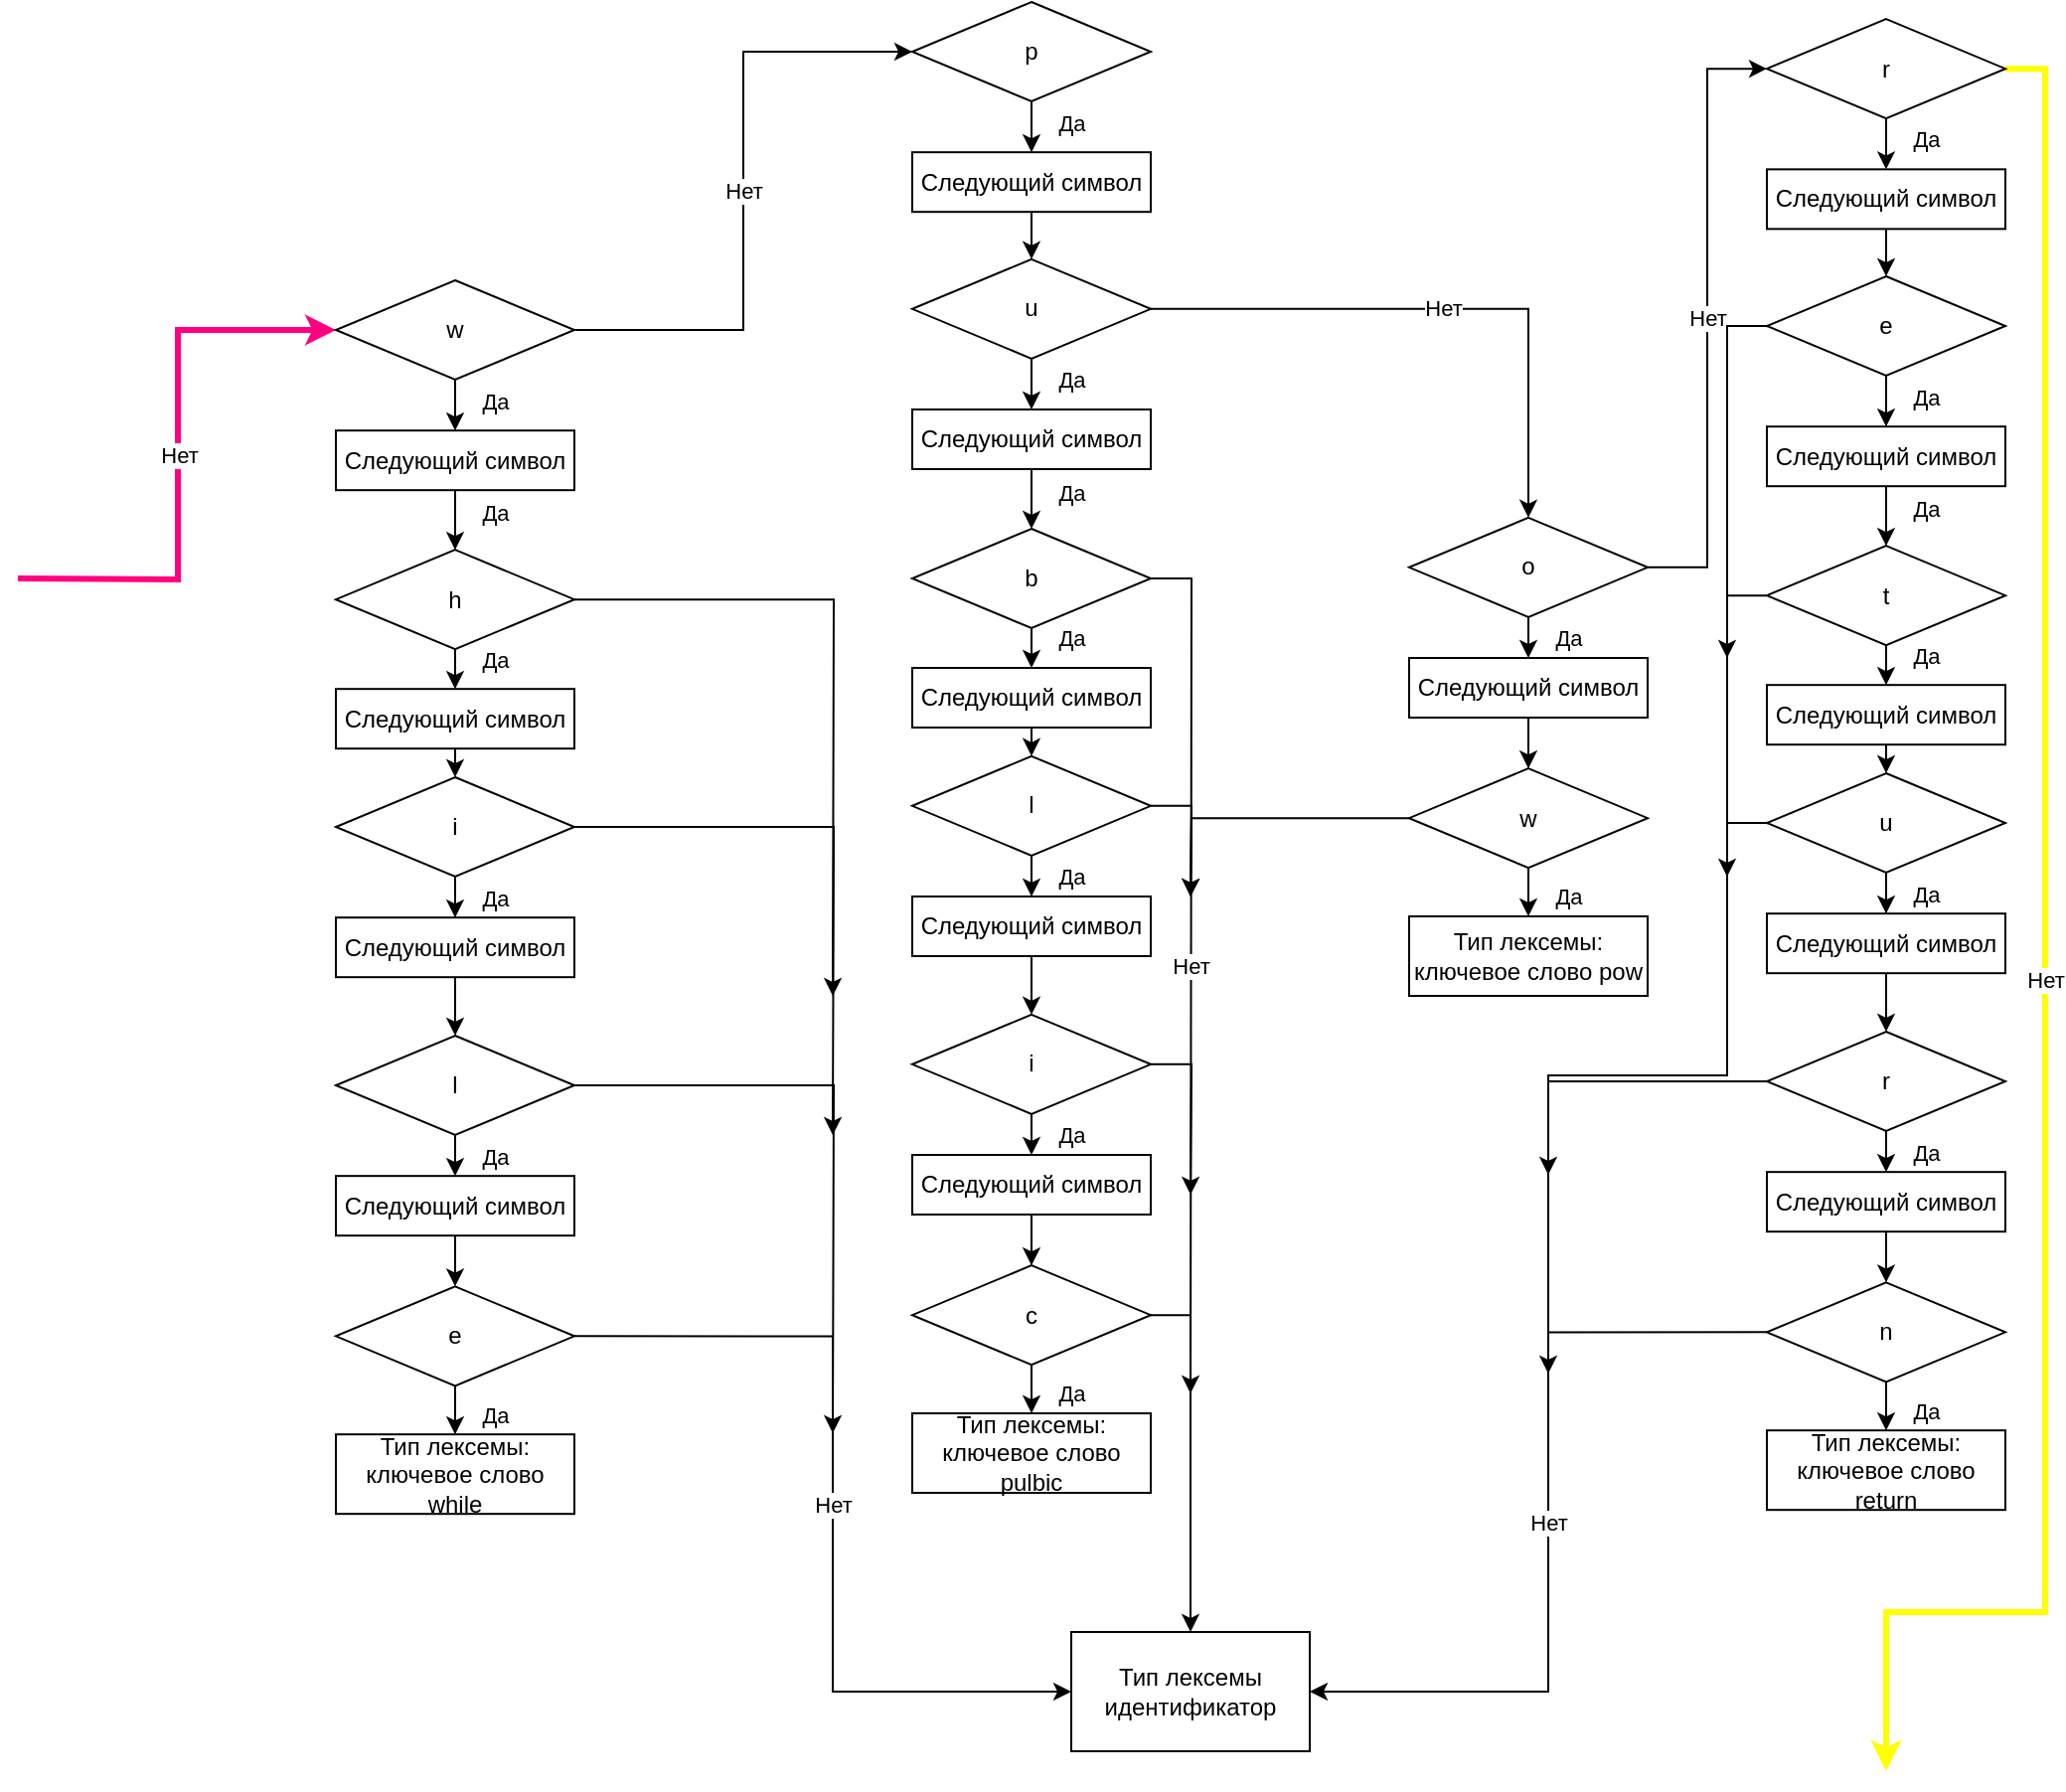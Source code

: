 <mxfile version="13.3.9" type="device"><diagram id="zjKvBPTSDKJwlbtOgxPT" name="page5"><mxGraphModel dx="1718" dy="-681" grid="1" gridSize="10" guides="1" tooltips="1" connect="1" arrows="1" fold="1" page="1" pageScale="1" pageWidth="850" pageHeight="1100" math="0" shadow="0"><root><mxCell id="R78P8cXrj_oMgnA9KTcs-0"/><mxCell id="R78P8cXrj_oMgnA9KTcs-1" parent="R78P8cXrj_oMgnA9KTcs-0"/><mxCell id="R78P8cXrj_oMgnA9KTcs-2" value="Нет" style="edgeStyle=orthogonalEdgeStyle;rounded=0;orthogonalLoop=1;jettySize=auto;html=1;exitX=1;exitY=0.5;exitDx=0;exitDy=0;entryX=0;entryY=0.5;entryDx=0;entryDy=0;strokeColor=#FF0080;strokeWidth=3;" parent="R78P8cXrj_oMgnA9KTcs-1" target="R78P8cXrj_oMgnA9KTcs-5" edge="1"><mxGeometry relative="1" as="geometry"><mxPoint x="-700" y="2020" as="sourcePoint"/></mxGeometry></mxCell><mxCell id="R78P8cXrj_oMgnA9KTcs-3" value="Да" style="edgeStyle=orthogonalEdgeStyle;rounded=0;orthogonalLoop=1;jettySize=auto;html=1;exitX=0.5;exitY=1;exitDx=0;exitDy=0;entryX=0.5;entryY=0;entryDx=0;entryDy=0;" parent="R78P8cXrj_oMgnA9KTcs-1" source="R78P8cXrj_oMgnA9KTcs-5" target="R78P8cXrj_oMgnA9KTcs-17" edge="1"><mxGeometry x="-0.172" y="20" relative="1" as="geometry"><mxPoint as="offset"/></mxGeometry></mxCell><mxCell id="R78P8cXrj_oMgnA9KTcs-4" value="Нет" style="edgeStyle=orthogonalEdgeStyle;rounded=0;orthogonalLoop=1;jettySize=auto;html=1;exitX=1;exitY=0.5;exitDx=0;exitDy=0;entryX=0;entryY=0.5;entryDx=0;entryDy=0;" parent="R78P8cXrj_oMgnA9KTcs-1" source="R78P8cXrj_oMgnA9KTcs-5" target="R78P8cXrj_oMgnA9KTcs-55" edge="1"><mxGeometry relative="1" as="geometry"/></mxCell><mxCell id="R78P8cXrj_oMgnA9KTcs-5" value="w" style="rhombus;whiteSpace=wrap;html=1;" parent="R78P8cXrj_oMgnA9KTcs-1" vertex="1"><mxGeometry x="-540" y="1870.0" width="120" height="50" as="geometry"/></mxCell><mxCell id="R78P8cXrj_oMgnA9KTcs-6" value="Да" style="edgeStyle=orthogonalEdgeStyle;rounded=0;orthogonalLoop=1;jettySize=auto;html=1;exitX=0.5;exitY=1;exitDx=0;exitDy=0;entryX=0.5;entryY=0;entryDx=0;entryDy=0;" parent="R78P8cXrj_oMgnA9KTcs-1" source="R78P8cXrj_oMgnA9KTcs-7" target="R78P8cXrj_oMgnA9KTcs-19" edge="1"><mxGeometry x="-0.5" y="20" relative="1" as="geometry"><mxPoint as="offset"/></mxGeometry></mxCell><mxCell id="R78P8cXrj_oMgnA9KTcs-92" style="edgeStyle=orthogonalEdgeStyle;rounded=0;orthogonalLoop=1;jettySize=auto;html=1;exitX=1;exitY=0.5;exitDx=0;exitDy=0;strokeColor=#000000;strokeWidth=1;" parent="R78P8cXrj_oMgnA9KTcs-1" source="R78P8cXrj_oMgnA9KTcs-7" edge="1"><mxGeometry relative="1" as="geometry"><mxPoint x="-290.0" y="2230" as="targetPoint"/></mxGeometry></mxCell><mxCell id="R78P8cXrj_oMgnA9KTcs-7" value="h" style="rhombus;whiteSpace=wrap;html=1;" parent="R78P8cXrj_oMgnA9KTcs-1" vertex="1"><mxGeometry x="-540" y="2005.59" width="120" height="50" as="geometry"/></mxCell><mxCell id="R78P8cXrj_oMgnA9KTcs-8" value="Да" style="edgeStyle=orthogonalEdgeStyle;rounded=0;orthogonalLoop=1;jettySize=auto;html=1;exitX=0.5;exitY=1;exitDx=0;exitDy=0;" parent="R78P8cXrj_oMgnA9KTcs-1" source="R78P8cXrj_oMgnA9KTcs-9" target="R78P8cXrj_oMgnA9KTcs-21" edge="1"><mxGeometry x="0.663" y="20" relative="1" as="geometry"><mxPoint as="offset"/></mxGeometry></mxCell><mxCell id="R78P8cXrj_oMgnA9KTcs-91" style="edgeStyle=orthogonalEdgeStyle;rounded=0;orthogonalLoop=1;jettySize=auto;html=1;exitX=1;exitY=0.5;exitDx=0;exitDy=0;strokeColor=#000000;strokeWidth=1;" parent="R78P8cXrj_oMgnA9KTcs-1" source="R78P8cXrj_oMgnA9KTcs-9" edge="1"><mxGeometry relative="1" as="geometry"><mxPoint x="-290.0" y="2300" as="targetPoint"/></mxGeometry></mxCell><mxCell id="R78P8cXrj_oMgnA9KTcs-9" value="i" style="rhombus;whiteSpace=wrap;html=1;" parent="R78P8cXrj_oMgnA9KTcs-1" vertex="1"><mxGeometry x="-540" y="2120" width="120" height="50" as="geometry"/></mxCell><mxCell id="R78P8cXrj_oMgnA9KTcs-10" value="Да" style="edgeStyle=orthogonalEdgeStyle;rounded=0;orthogonalLoop=1;jettySize=auto;html=1;exitX=0.5;exitY=1;exitDx=0;exitDy=0;entryX=0.5;entryY=0;entryDx=0;entryDy=0;" parent="R78P8cXrj_oMgnA9KTcs-1" source="R78P8cXrj_oMgnA9KTcs-11" target="R78P8cXrj_oMgnA9KTcs-23" edge="1"><mxGeometry x="0.029" y="20" relative="1" as="geometry"><mxPoint as="offset"/></mxGeometry></mxCell><mxCell id="R78P8cXrj_oMgnA9KTcs-90" style="edgeStyle=orthogonalEdgeStyle;rounded=0;orthogonalLoop=1;jettySize=auto;html=1;exitX=1;exitY=0.5;exitDx=0;exitDy=0;strokeColor=#000000;strokeWidth=1;" parent="R78P8cXrj_oMgnA9KTcs-1" source="R78P8cXrj_oMgnA9KTcs-11" edge="1"><mxGeometry relative="1" as="geometry"><mxPoint x="-290.0" y="2450" as="targetPoint"/></mxGeometry></mxCell><mxCell id="R78P8cXrj_oMgnA9KTcs-11" value="l" style="rhombus;whiteSpace=wrap;html=1;" parent="R78P8cXrj_oMgnA9KTcs-1" vertex="1"><mxGeometry x="-540" y="2250" width="120" height="50" as="geometry"/></mxCell><mxCell id="R78P8cXrj_oMgnA9KTcs-12" value="Да" style="edgeStyle=orthogonalEdgeStyle;rounded=0;orthogonalLoop=1;jettySize=auto;html=1;exitX=0.5;exitY=1;exitDx=0;exitDy=0;entryX=0.5;entryY=0;entryDx=0;entryDy=0;" parent="R78P8cXrj_oMgnA9KTcs-1" source="R78P8cXrj_oMgnA9KTcs-13" target="R78P8cXrj_oMgnA9KTcs-14" edge="1"><mxGeometry x="0.181" y="20" relative="1" as="geometry"><mxPoint as="offset"/></mxGeometry></mxCell><mxCell id="R78P8cXrj_oMgnA9KTcs-89" value="Нет" style="edgeStyle=orthogonalEdgeStyle;rounded=0;orthogonalLoop=1;jettySize=auto;html=1;exitX=1;exitY=0.5;exitDx=0;exitDy=0;entryX=0;entryY=0.5;entryDx=0;entryDy=0;strokeColor=#000000;strokeWidth=1;" parent="R78P8cXrj_oMgnA9KTcs-1" source="R78P8cXrj_oMgnA9KTcs-13" target="R78P8cXrj_oMgnA9KTcs-83" edge="1"><mxGeometry relative="1" as="geometry"><Array as="points"><mxPoint x="-290" y="2401"/><mxPoint x="-290" y="2580"/></Array></mxGeometry></mxCell><mxCell id="R78P8cXrj_oMgnA9KTcs-13" value="e" style="rhombus;whiteSpace=wrap;html=1;" parent="R78P8cXrj_oMgnA9KTcs-1" vertex="1"><mxGeometry x="-540" y="2376.18" width="120" height="50" as="geometry"/></mxCell><mxCell id="R78P8cXrj_oMgnA9KTcs-14" value="Тип лексемы:&lt;br&gt;ключевое слово while" style="rounded=0;whiteSpace=wrap;html=1;" parent="R78P8cXrj_oMgnA9KTcs-1" vertex="1"><mxGeometry x="-540" y="2450.59" width="120" height="40" as="geometry"/></mxCell><mxCell id="R78P8cXrj_oMgnA9KTcs-15" style="edgeStyle=orthogonalEdgeStyle;rounded=0;orthogonalLoop=1;jettySize=auto;html=1;exitX=0.5;exitY=1;exitDx=0;exitDy=0;" parent="R78P8cXrj_oMgnA9KTcs-1" source="R78P8cXrj_oMgnA9KTcs-14" target="R78P8cXrj_oMgnA9KTcs-14" edge="1"><mxGeometry relative="1" as="geometry"/></mxCell><mxCell id="R78P8cXrj_oMgnA9KTcs-16" value="Да" style="edgeStyle=orthogonalEdgeStyle;rounded=0;orthogonalLoop=1;jettySize=auto;html=1;exitX=0.5;exitY=1;exitDx=0;exitDy=0;entryX=0.5;entryY=0;entryDx=0;entryDy=0;" parent="R78P8cXrj_oMgnA9KTcs-1" source="R78P8cXrj_oMgnA9KTcs-17" target="R78P8cXrj_oMgnA9KTcs-7" edge="1"><mxGeometry x="-0.239" y="20" relative="1" as="geometry"><mxPoint as="offset"/></mxGeometry></mxCell><mxCell id="R78P8cXrj_oMgnA9KTcs-17" value="Следующий символ" style="rounded=0;whiteSpace=wrap;html=1;" parent="R78P8cXrj_oMgnA9KTcs-1" vertex="1"><mxGeometry x="-540" y="1945.59" width="120" height="30" as="geometry"/></mxCell><mxCell id="R78P8cXrj_oMgnA9KTcs-18" style="edgeStyle=orthogonalEdgeStyle;rounded=0;orthogonalLoop=1;jettySize=auto;html=1;exitX=0.5;exitY=1;exitDx=0;exitDy=0;entryX=0.5;entryY=0;entryDx=0;entryDy=0;" parent="R78P8cXrj_oMgnA9KTcs-1" source="R78P8cXrj_oMgnA9KTcs-19" target="R78P8cXrj_oMgnA9KTcs-9" edge="1"><mxGeometry relative="1" as="geometry"/></mxCell><mxCell id="R78P8cXrj_oMgnA9KTcs-19" value="Следующий символ" style="rounded=0;whiteSpace=wrap;html=1;" parent="R78P8cXrj_oMgnA9KTcs-1" vertex="1"><mxGeometry x="-540" y="2075.59" width="120" height="30" as="geometry"/></mxCell><mxCell id="R78P8cXrj_oMgnA9KTcs-20" style="edgeStyle=orthogonalEdgeStyle;rounded=0;orthogonalLoop=1;jettySize=auto;html=1;exitX=0.5;exitY=1;exitDx=0;exitDy=0;" parent="R78P8cXrj_oMgnA9KTcs-1" source="R78P8cXrj_oMgnA9KTcs-21" target="R78P8cXrj_oMgnA9KTcs-11" edge="1"><mxGeometry relative="1" as="geometry"/></mxCell><mxCell id="R78P8cXrj_oMgnA9KTcs-21" value="Следующий символ" style="rounded=0;whiteSpace=wrap;html=1;" parent="R78P8cXrj_oMgnA9KTcs-1" vertex="1"><mxGeometry x="-540" y="2190.59" width="120" height="30" as="geometry"/></mxCell><mxCell id="R78P8cXrj_oMgnA9KTcs-22" style="edgeStyle=orthogonalEdgeStyle;rounded=0;orthogonalLoop=1;jettySize=auto;html=1;exitX=0.5;exitY=1;exitDx=0;exitDy=0;entryX=0.5;entryY=0;entryDx=0;entryDy=0;" parent="R78P8cXrj_oMgnA9KTcs-1" source="R78P8cXrj_oMgnA9KTcs-23" target="R78P8cXrj_oMgnA9KTcs-13" edge="1"><mxGeometry relative="1" as="geometry"/></mxCell><mxCell id="R78P8cXrj_oMgnA9KTcs-23" value="Следующий символ" style="rounded=0;whiteSpace=wrap;html=1;" parent="R78P8cXrj_oMgnA9KTcs-1" vertex="1"><mxGeometry x="-540" y="2320.59" width="120" height="30" as="geometry"/></mxCell><mxCell id="R78P8cXrj_oMgnA9KTcs-24" value="Да" style="edgeStyle=orthogonalEdgeStyle;rounded=0;orthogonalLoop=1;jettySize=auto;html=1;exitX=0.5;exitY=1;exitDx=0;exitDy=0;entryX=0.5;entryY=0;entryDx=0;entryDy=0;" parent="R78P8cXrj_oMgnA9KTcs-1" source="R78P8cXrj_oMgnA9KTcs-26" target="R78P8cXrj_oMgnA9KTcs-38" edge="1"><mxGeometry x="-0.172" y="20" relative="1" as="geometry"><mxPoint as="offset"/></mxGeometry></mxCell><mxCell id="R78P8cXrj_oMgnA9KTcs-25" value="Нет" style="edgeStyle=orthogonalEdgeStyle;rounded=0;orthogonalLoop=1;jettySize=auto;html=1;exitX=1;exitY=0.5;exitDx=0;exitDy=0;" parent="R78P8cXrj_oMgnA9KTcs-1" source="R78P8cXrj_oMgnA9KTcs-26" target="R78P8cXrj_oMgnA9KTcs-47" edge="1"><mxGeometry relative="1" as="geometry"/></mxCell><mxCell id="R78P8cXrj_oMgnA9KTcs-26" value="u" style="rhombus;whiteSpace=wrap;html=1;" parent="R78P8cXrj_oMgnA9KTcs-1" vertex="1"><mxGeometry x="-250" y="1859.41" width="120" height="50" as="geometry"/></mxCell><mxCell id="R78P8cXrj_oMgnA9KTcs-27" value="Да" style="edgeStyle=orthogonalEdgeStyle;rounded=0;orthogonalLoop=1;jettySize=auto;html=1;exitX=0.5;exitY=1;exitDx=0;exitDy=0;entryX=0.5;entryY=0;entryDx=0;entryDy=0;" parent="R78P8cXrj_oMgnA9KTcs-1" source="R78P8cXrj_oMgnA9KTcs-28" target="R78P8cXrj_oMgnA9KTcs-40" edge="1"><mxGeometry x="-0.5" y="20" relative="1" as="geometry"><mxPoint as="offset"/></mxGeometry></mxCell><mxCell id="R78P8cXrj_oMgnA9KTcs-85" value="Нет" style="edgeStyle=orthogonalEdgeStyle;rounded=0;orthogonalLoop=1;jettySize=auto;html=1;exitX=1;exitY=0.5;exitDx=0;exitDy=0;strokeColor=#000000;strokeWidth=1;" parent="R78P8cXrj_oMgnA9KTcs-1" source="R78P8cXrj_oMgnA9KTcs-28" edge="1"><mxGeometry relative="1" as="geometry"><mxPoint x="-110.0" y="2430" as="targetPoint"/></mxGeometry></mxCell><mxCell id="R78P8cXrj_oMgnA9KTcs-28" value="b" style="rhombus;whiteSpace=wrap;html=1;" parent="R78P8cXrj_oMgnA9KTcs-1" vertex="1"><mxGeometry x="-250" y="1995" width="120" height="50" as="geometry"/></mxCell><mxCell id="R78P8cXrj_oMgnA9KTcs-29" value="Да" style="edgeStyle=orthogonalEdgeStyle;rounded=0;orthogonalLoop=1;jettySize=auto;html=1;exitX=0.5;exitY=1;exitDx=0;exitDy=0;" parent="R78P8cXrj_oMgnA9KTcs-1" source="R78P8cXrj_oMgnA9KTcs-30" target="R78P8cXrj_oMgnA9KTcs-42" edge="1"><mxGeometry x="0.663" y="20" relative="1" as="geometry"><mxPoint as="offset"/></mxGeometry></mxCell><mxCell id="R78P8cXrj_oMgnA9KTcs-87" style="edgeStyle=orthogonalEdgeStyle;rounded=0;orthogonalLoop=1;jettySize=auto;html=1;exitX=1;exitY=0.5;exitDx=0;exitDy=0;strokeColor=#000000;strokeWidth=1;" parent="R78P8cXrj_oMgnA9KTcs-1" source="R78P8cXrj_oMgnA9KTcs-30" edge="1"><mxGeometry relative="1" as="geometry"><mxPoint x="-110.0" y="2180" as="targetPoint"/></mxGeometry></mxCell><mxCell id="R78P8cXrj_oMgnA9KTcs-30" value="l" style="rhombus;whiteSpace=wrap;html=1;" parent="R78P8cXrj_oMgnA9KTcs-1" vertex="1"><mxGeometry x="-250" y="2109.41" width="120" height="50" as="geometry"/></mxCell><mxCell id="R78P8cXrj_oMgnA9KTcs-31" value="Да" style="edgeStyle=orthogonalEdgeStyle;rounded=0;orthogonalLoop=1;jettySize=auto;html=1;exitX=0.5;exitY=1;exitDx=0;exitDy=0;entryX=0.5;entryY=0;entryDx=0;entryDy=0;" parent="R78P8cXrj_oMgnA9KTcs-1" source="R78P8cXrj_oMgnA9KTcs-32" target="R78P8cXrj_oMgnA9KTcs-44" edge="1"><mxGeometry x="0.029" y="20" relative="1" as="geometry"><mxPoint as="offset"/></mxGeometry></mxCell><mxCell id="R78P8cXrj_oMgnA9KTcs-86" style="edgeStyle=orthogonalEdgeStyle;rounded=0;orthogonalLoop=1;jettySize=auto;html=1;exitX=1;exitY=0.5;exitDx=0;exitDy=0;strokeColor=#000000;strokeWidth=1;" parent="R78P8cXrj_oMgnA9KTcs-1" source="R78P8cXrj_oMgnA9KTcs-32" edge="1"><mxGeometry relative="1" as="geometry"><mxPoint x="-110.0" y="2330" as="targetPoint"/></mxGeometry></mxCell><mxCell id="R78P8cXrj_oMgnA9KTcs-32" value="i" style="rhombus;whiteSpace=wrap;html=1;" parent="R78P8cXrj_oMgnA9KTcs-1" vertex="1"><mxGeometry x="-250" y="2239.41" width="120" height="50" as="geometry"/></mxCell><mxCell id="R78P8cXrj_oMgnA9KTcs-33" value="Да" style="edgeStyle=orthogonalEdgeStyle;rounded=0;orthogonalLoop=1;jettySize=auto;html=1;exitX=0.5;exitY=1;exitDx=0;exitDy=0;entryX=0.5;entryY=0;entryDx=0;entryDy=0;" parent="R78P8cXrj_oMgnA9KTcs-1" source="R78P8cXrj_oMgnA9KTcs-34" target="R78P8cXrj_oMgnA9KTcs-35" edge="1"><mxGeometry x="0.181" y="20" relative="1" as="geometry"><mxPoint as="offset"/></mxGeometry></mxCell><mxCell id="R78P8cXrj_oMgnA9KTcs-84" style="edgeStyle=orthogonalEdgeStyle;rounded=0;orthogonalLoop=1;jettySize=auto;html=1;exitX=1;exitY=0.5;exitDx=0;exitDy=0;entryX=0.5;entryY=0;entryDx=0;entryDy=0;strokeWidth=1;" parent="R78P8cXrj_oMgnA9KTcs-1" source="R78P8cXrj_oMgnA9KTcs-34" target="R78P8cXrj_oMgnA9KTcs-83" edge="1"><mxGeometry relative="1" as="geometry"/></mxCell><mxCell id="R78P8cXrj_oMgnA9KTcs-34" value="c" style="rhombus;whiteSpace=wrap;html=1;" parent="R78P8cXrj_oMgnA9KTcs-1" vertex="1"><mxGeometry x="-250" y="2365.59" width="120" height="50" as="geometry"/></mxCell><mxCell id="R78P8cXrj_oMgnA9KTcs-35" value="Тип лексемы:&lt;br&gt;ключевое слово pulbic" style="rounded=0;whiteSpace=wrap;html=1;" parent="R78P8cXrj_oMgnA9KTcs-1" vertex="1"><mxGeometry x="-250" y="2440" width="120" height="40" as="geometry"/></mxCell><mxCell id="R78P8cXrj_oMgnA9KTcs-36" style="edgeStyle=orthogonalEdgeStyle;rounded=0;orthogonalLoop=1;jettySize=auto;html=1;exitX=0.5;exitY=1;exitDx=0;exitDy=0;" parent="R78P8cXrj_oMgnA9KTcs-1" source="R78P8cXrj_oMgnA9KTcs-35" target="R78P8cXrj_oMgnA9KTcs-35" edge="1"><mxGeometry relative="1" as="geometry"/></mxCell><mxCell id="R78P8cXrj_oMgnA9KTcs-37" value="Да" style="edgeStyle=orthogonalEdgeStyle;rounded=0;orthogonalLoop=1;jettySize=auto;html=1;exitX=0.5;exitY=1;exitDx=0;exitDy=0;entryX=0.5;entryY=0;entryDx=0;entryDy=0;" parent="R78P8cXrj_oMgnA9KTcs-1" source="R78P8cXrj_oMgnA9KTcs-38" target="R78P8cXrj_oMgnA9KTcs-28" edge="1"><mxGeometry x="-0.239" y="20" relative="1" as="geometry"><mxPoint as="offset"/></mxGeometry></mxCell><mxCell id="R78P8cXrj_oMgnA9KTcs-38" value="Следующий символ" style="rounded=0;whiteSpace=wrap;html=1;" parent="R78P8cXrj_oMgnA9KTcs-1" vertex="1"><mxGeometry x="-250" y="1935" width="120" height="30" as="geometry"/></mxCell><mxCell id="R78P8cXrj_oMgnA9KTcs-39" style="edgeStyle=orthogonalEdgeStyle;rounded=0;orthogonalLoop=1;jettySize=auto;html=1;exitX=0.5;exitY=1;exitDx=0;exitDy=0;entryX=0.5;entryY=0;entryDx=0;entryDy=0;" parent="R78P8cXrj_oMgnA9KTcs-1" source="R78P8cXrj_oMgnA9KTcs-40" target="R78P8cXrj_oMgnA9KTcs-30" edge="1"><mxGeometry relative="1" as="geometry"/></mxCell><mxCell id="R78P8cXrj_oMgnA9KTcs-40" value="Следующий символ" style="rounded=0;whiteSpace=wrap;html=1;" parent="R78P8cXrj_oMgnA9KTcs-1" vertex="1"><mxGeometry x="-250" y="2065" width="120" height="30" as="geometry"/></mxCell><mxCell id="R78P8cXrj_oMgnA9KTcs-41" style="edgeStyle=orthogonalEdgeStyle;rounded=0;orthogonalLoop=1;jettySize=auto;html=1;exitX=0.5;exitY=1;exitDx=0;exitDy=0;" parent="R78P8cXrj_oMgnA9KTcs-1" source="R78P8cXrj_oMgnA9KTcs-42" target="R78P8cXrj_oMgnA9KTcs-32" edge="1"><mxGeometry relative="1" as="geometry"/></mxCell><mxCell id="R78P8cXrj_oMgnA9KTcs-42" value="Следующий символ" style="rounded=0;whiteSpace=wrap;html=1;" parent="R78P8cXrj_oMgnA9KTcs-1" vertex="1"><mxGeometry x="-250" y="2180" width="120" height="30" as="geometry"/></mxCell><mxCell id="R78P8cXrj_oMgnA9KTcs-43" style="edgeStyle=orthogonalEdgeStyle;rounded=0;orthogonalLoop=1;jettySize=auto;html=1;exitX=0.5;exitY=1;exitDx=0;exitDy=0;entryX=0.5;entryY=0;entryDx=0;entryDy=0;" parent="R78P8cXrj_oMgnA9KTcs-1" source="R78P8cXrj_oMgnA9KTcs-44" target="R78P8cXrj_oMgnA9KTcs-34" edge="1"><mxGeometry relative="1" as="geometry"/></mxCell><mxCell id="R78P8cXrj_oMgnA9KTcs-44" value="Следующий символ" style="rounded=0;whiteSpace=wrap;html=1;" parent="R78P8cXrj_oMgnA9KTcs-1" vertex="1"><mxGeometry x="-250" y="2310" width="120" height="30" as="geometry"/></mxCell><mxCell id="R78P8cXrj_oMgnA9KTcs-45" value="Да" style="edgeStyle=orthogonalEdgeStyle;rounded=0;orthogonalLoop=1;jettySize=auto;html=1;exitX=0.5;exitY=1;exitDx=0;exitDy=0;entryX=0.5;entryY=0;entryDx=0;entryDy=0;" parent="R78P8cXrj_oMgnA9KTcs-1" source="R78P8cXrj_oMgnA9KTcs-47" target="R78P8cXrj_oMgnA9KTcs-53" edge="1"><mxGeometry x="0.029" y="20" relative="1" as="geometry"><mxPoint as="offset"/></mxGeometry></mxCell><mxCell id="R78P8cXrj_oMgnA9KTcs-46" value="Нет" style="edgeStyle=orthogonalEdgeStyle;rounded=0;orthogonalLoop=1;jettySize=auto;html=1;exitX=1;exitY=0.5;exitDx=0;exitDy=0;entryX=0;entryY=0.5;entryDx=0;entryDy=0;" parent="R78P8cXrj_oMgnA9KTcs-1" source="R78P8cXrj_oMgnA9KTcs-47" target="R78P8cXrj_oMgnA9KTcs-80" edge="1"><mxGeometry relative="1" as="geometry"/></mxCell><mxCell id="R78P8cXrj_oMgnA9KTcs-47" value="o" style="rhombus;whiteSpace=wrap;html=1;" parent="R78P8cXrj_oMgnA9KTcs-1" vertex="1"><mxGeometry y="1989.41" width="120" height="50" as="geometry"/></mxCell><mxCell id="R78P8cXrj_oMgnA9KTcs-48" value="Да" style="edgeStyle=orthogonalEdgeStyle;rounded=0;orthogonalLoop=1;jettySize=auto;html=1;exitX=0.5;exitY=1;exitDx=0;exitDy=0;entryX=0.5;entryY=0;entryDx=0;entryDy=0;" parent="R78P8cXrj_oMgnA9KTcs-1" source="R78P8cXrj_oMgnA9KTcs-49" target="R78P8cXrj_oMgnA9KTcs-50" edge="1"><mxGeometry x="0.181" y="20" relative="1" as="geometry"><mxPoint as="offset"/></mxGeometry></mxCell><mxCell id="R78P8cXrj_oMgnA9KTcs-88" style="edgeStyle=orthogonalEdgeStyle;rounded=0;orthogonalLoop=1;jettySize=auto;html=1;exitX=0;exitY=0.5;exitDx=0;exitDy=0;strokeColor=#000000;strokeWidth=1;" parent="R78P8cXrj_oMgnA9KTcs-1" source="R78P8cXrj_oMgnA9KTcs-49" edge="1"><mxGeometry relative="1" as="geometry"><mxPoint x="-110.0" y="2180" as="targetPoint"/></mxGeometry></mxCell><mxCell id="R78P8cXrj_oMgnA9KTcs-49" value="w" style="rhombus;whiteSpace=wrap;html=1;" parent="R78P8cXrj_oMgnA9KTcs-1" vertex="1"><mxGeometry y="2115.59" width="120" height="50" as="geometry"/></mxCell><mxCell id="R78P8cXrj_oMgnA9KTcs-50" value="Тип лексемы:&lt;br&gt;ключевое слово pow" style="rounded=0;whiteSpace=wrap;html=1;" parent="R78P8cXrj_oMgnA9KTcs-1" vertex="1"><mxGeometry y="2190" width="120" height="40" as="geometry"/></mxCell><mxCell id="R78P8cXrj_oMgnA9KTcs-51" style="edgeStyle=orthogonalEdgeStyle;rounded=0;orthogonalLoop=1;jettySize=auto;html=1;exitX=0.5;exitY=1;exitDx=0;exitDy=0;" parent="R78P8cXrj_oMgnA9KTcs-1" source="R78P8cXrj_oMgnA9KTcs-50" target="R78P8cXrj_oMgnA9KTcs-50" edge="1"><mxGeometry relative="1" as="geometry"/></mxCell><mxCell id="R78P8cXrj_oMgnA9KTcs-52" style="edgeStyle=orthogonalEdgeStyle;rounded=0;orthogonalLoop=1;jettySize=auto;html=1;exitX=0.5;exitY=1;exitDx=0;exitDy=0;entryX=0.5;entryY=0;entryDx=0;entryDy=0;" parent="R78P8cXrj_oMgnA9KTcs-1" source="R78P8cXrj_oMgnA9KTcs-53" target="R78P8cXrj_oMgnA9KTcs-49" edge="1"><mxGeometry relative="1" as="geometry"/></mxCell><mxCell id="R78P8cXrj_oMgnA9KTcs-53" value="Следующий символ" style="rounded=0;whiteSpace=wrap;html=1;" parent="R78P8cXrj_oMgnA9KTcs-1" vertex="1"><mxGeometry y="2060" width="120" height="30" as="geometry"/></mxCell><mxCell id="R78P8cXrj_oMgnA9KTcs-54" value="Да" style="edgeStyle=orthogonalEdgeStyle;rounded=0;orthogonalLoop=1;jettySize=auto;html=1;exitX=0.5;exitY=1;exitDx=0;exitDy=0;entryX=0.5;entryY=0;entryDx=0;entryDy=0;" parent="R78P8cXrj_oMgnA9KTcs-1" source="R78P8cXrj_oMgnA9KTcs-55" target="R78P8cXrj_oMgnA9KTcs-57" edge="1"><mxGeometry x="-0.172" y="20" relative="1" as="geometry"><mxPoint as="offset"/></mxGeometry></mxCell><mxCell id="R78P8cXrj_oMgnA9KTcs-55" value="p" style="rhombus;whiteSpace=wrap;html=1;" parent="R78P8cXrj_oMgnA9KTcs-1" vertex="1"><mxGeometry x="-250" y="1730.0" width="120" height="50" as="geometry"/></mxCell><mxCell id="R78P8cXrj_oMgnA9KTcs-56" style="edgeStyle=orthogonalEdgeStyle;rounded=0;orthogonalLoop=1;jettySize=auto;html=1;exitX=0.5;exitY=1;exitDx=0;exitDy=0;entryX=0.5;entryY=0;entryDx=0;entryDy=0;" parent="R78P8cXrj_oMgnA9KTcs-1" source="R78P8cXrj_oMgnA9KTcs-57" target="R78P8cXrj_oMgnA9KTcs-26" edge="1"><mxGeometry relative="1" as="geometry"/></mxCell><mxCell id="R78P8cXrj_oMgnA9KTcs-57" value="Следующий символ" style="rounded=0;whiteSpace=wrap;html=1;" parent="R78P8cXrj_oMgnA9KTcs-1" vertex="1"><mxGeometry x="-250" y="1805.59" width="120" height="30" as="geometry"/></mxCell><mxCell id="R78P8cXrj_oMgnA9KTcs-58" value="Да" style="edgeStyle=orthogonalEdgeStyle;rounded=0;orthogonalLoop=1;jettySize=auto;html=1;exitX=0.5;exitY=1;exitDx=0;exitDy=0;entryX=0.5;entryY=0;entryDx=0;entryDy=0;" parent="R78P8cXrj_oMgnA9KTcs-1" source="R78P8cXrj_oMgnA9KTcs-59" target="R78P8cXrj_oMgnA9KTcs-71" edge="1"><mxGeometry x="-0.172" y="20" relative="1" as="geometry"><mxPoint as="offset"/></mxGeometry></mxCell><mxCell id="R78P8cXrj_oMgnA9KTcs-97" style="edgeStyle=orthogonalEdgeStyle;rounded=0;orthogonalLoop=1;jettySize=auto;html=1;exitX=0;exitY=0.5;exitDx=0;exitDy=0;strokeColor=#000000;strokeWidth=1;" parent="R78P8cXrj_oMgnA9KTcs-1" source="R78P8cXrj_oMgnA9KTcs-59" edge="1"><mxGeometry relative="1" as="geometry"><mxPoint x="160" y="2060" as="targetPoint"/></mxGeometry></mxCell><mxCell id="R78P8cXrj_oMgnA9KTcs-59" value="e" style="rhombus;whiteSpace=wrap;html=1;" parent="R78P8cXrj_oMgnA9KTcs-1" vertex="1"><mxGeometry x="180" y="1868.0" width="120" height="50" as="geometry"/></mxCell><mxCell id="R78P8cXrj_oMgnA9KTcs-60" value="Да" style="edgeStyle=orthogonalEdgeStyle;rounded=0;orthogonalLoop=1;jettySize=auto;html=1;exitX=0.5;exitY=1;exitDx=0;exitDy=0;entryX=0.5;entryY=0;entryDx=0;entryDy=0;" parent="R78P8cXrj_oMgnA9KTcs-1" source="R78P8cXrj_oMgnA9KTcs-61" target="R78P8cXrj_oMgnA9KTcs-73" edge="1"><mxGeometry x="-0.5" y="20" relative="1" as="geometry"><mxPoint as="offset"/></mxGeometry></mxCell><mxCell id="R78P8cXrj_oMgnA9KTcs-96" style="edgeStyle=orthogonalEdgeStyle;rounded=0;orthogonalLoop=1;jettySize=auto;html=1;exitX=0;exitY=0.5;exitDx=0;exitDy=0;strokeColor=#000000;strokeWidth=1;" parent="R78P8cXrj_oMgnA9KTcs-1" source="R78P8cXrj_oMgnA9KTcs-61" edge="1"><mxGeometry relative="1" as="geometry"><mxPoint x="160" y="2170" as="targetPoint"/></mxGeometry></mxCell><mxCell id="R78P8cXrj_oMgnA9KTcs-61" value="t" style="rhombus;whiteSpace=wrap;html=1;" parent="R78P8cXrj_oMgnA9KTcs-1" vertex="1"><mxGeometry x="180" y="2003.59" width="120" height="50" as="geometry"/></mxCell><mxCell id="R78P8cXrj_oMgnA9KTcs-62" value="Да" style="edgeStyle=orthogonalEdgeStyle;rounded=0;orthogonalLoop=1;jettySize=auto;html=1;exitX=0.5;exitY=1;exitDx=0;exitDy=0;" parent="R78P8cXrj_oMgnA9KTcs-1" source="R78P8cXrj_oMgnA9KTcs-63" target="R78P8cXrj_oMgnA9KTcs-75" edge="1"><mxGeometry x="0.663" y="20" relative="1" as="geometry"><mxPoint as="offset"/></mxGeometry></mxCell><mxCell id="R78P8cXrj_oMgnA9KTcs-95" style="edgeStyle=orthogonalEdgeStyle;rounded=0;orthogonalLoop=1;jettySize=auto;html=1;exitX=0;exitY=0.5;exitDx=0;exitDy=0;strokeColor=#000000;strokeWidth=1;" parent="R78P8cXrj_oMgnA9KTcs-1" source="R78P8cXrj_oMgnA9KTcs-63" edge="1"><mxGeometry relative="1" as="geometry"><mxPoint x="70" y="2320" as="targetPoint"/><Array as="points"><mxPoint x="160" y="2143"/><mxPoint x="160" y="2270"/><mxPoint x="70" y="2270"/></Array></mxGeometry></mxCell><mxCell id="R78P8cXrj_oMgnA9KTcs-63" value="u" style="rhombus;whiteSpace=wrap;html=1;" parent="R78P8cXrj_oMgnA9KTcs-1" vertex="1"><mxGeometry x="180" y="2118" width="120" height="50" as="geometry"/></mxCell><mxCell id="R78P8cXrj_oMgnA9KTcs-64" value="Да" style="edgeStyle=orthogonalEdgeStyle;rounded=0;orthogonalLoop=1;jettySize=auto;html=1;exitX=0.5;exitY=1;exitDx=0;exitDy=0;entryX=0.5;entryY=0;entryDx=0;entryDy=0;" parent="R78P8cXrj_oMgnA9KTcs-1" source="R78P8cXrj_oMgnA9KTcs-65" target="R78P8cXrj_oMgnA9KTcs-77" edge="1"><mxGeometry x="0.029" y="20" relative="1" as="geometry"><mxPoint as="offset"/></mxGeometry></mxCell><mxCell id="R78P8cXrj_oMgnA9KTcs-94" style="edgeStyle=orthogonalEdgeStyle;rounded=0;orthogonalLoop=1;jettySize=auto;html=1;exitX=0;exitY=0.5;exitDx=0;exitDy=0;strokeColor=#000000;strokeWidth=1;" parent="R78P8cXrj_oMgnA9KTcs-1" source="R78P8cXrj_oMgnA9KTcs-65" edge="1"><mxGeometry relative="1" as="geometry"><mxPoint x="70" y="2420" as="targetPoint"/><Array as="points"><mxPoint x="70" y="2273"/></Array></mxGeometry></mxCell><mxCell id="R78P8cXrj_oMgnA9KTcs-65" value="r" style="rhombus;whiteSpace=wrap;html=1;" parent="R78P8cXrj_oMgnA9KTcs-1" vertex="1"><mxGeometry x="180" y="2248" width="120" height="50" as="geometry"/></mxCell><mxCell id="R78P8cXrj_oMgnA9KTcs-66" value="Да" style="edgeStyle=orthogonalEdgeStyle;rounded=0;orthogonalLoop=1;jettySize=auto;html=1;exitX=0.5;exitY=1;exitDx=0;exitDy=0;entryX=0.5;entryY=0;entryDx=0;entryDy=0;" parent="R78P8cXrj_oMgnA9KTcs-1" source="R78P8cXrj_oMgnA9KTcs-67" target="R78P8cXrj_oMgnA9KTcs-68" edge="1"><mxGeometry x="0.181" y="20" relative="1" as="geometry"><mxPoint as="offset"/></mxGeometry></mxCell><mxCell id="R78P8cXrj_oMgnA9KTcs-93" value="Нет" style="edgeStyle=orthogonalEdgeStyle;rounded=0;orthogonalLoop=1;jettySize=auto;html=1;exitX=0;exitY=0.5;exitDx=0;exitDy=0;entryX=1;entryY=0.5;entryDx=0;entryDy=0;strokeColor=#000000;strokeWidth=1;" parent="R78P8cXrj_oMgnA9KTcs-1" source="R78P8cXrj_oMgnA9KTcs-67" target="R78P8cXrj_oMgnA9KTcs-83" edge="1"><mxGeometry relative="1" as="geometry"><Array as="points"><mxPoint x="70" y="2399"/><mxPoint x="70" y="2580"/></Array></mxGeometry></mxCell><mxCell id="R78P8cXrj_oMgnA9KTcs-67" value="n" style="rhombus;whiteSpace=wrap;html=1;" parent="R78P8cXrj_oMgnA9KTcs-1" vertex="1"><mxGeometry x="180" y="2374.18" width="120" height="50" as="geometry"/></mxCell><mxCell id="R78P8cXrj_oMgnA9KTcs-68" value="Тип лексемы:&lt;br&gt;ключевое слово return" style="rounded=0;whiteSpace=wrap;html=1;" parent="R78P8cXrj_oMgnA9KTcs-1" vertex="1"><mxGeometry x="180" y="2448.59" width="120" height="40" as="geometry"/></mxCell><mxCell id="R78P8cXrj_oMgnA9KTcs-69" style="edgeStyle=orthogonalEdgeStyle;rounded=0;orthogonalLoop=1;jettySize=auto;html=1;exitX=0.5;exitY=1;exitDx=0;exitDy=0;" parent="R78P8cXrj_oMgnA9KTcs-1" source="R78P8cXrj_oMgnA9KTcs-68" target="R78P8cXrj_oMgnA9KTcs-68" edge="1"><mxGeometry relative="1" as="geometry"/></mxCell><mxCell id="R78P8cXrj_oMgnA9KTcs-70" value="Да" style="edgeStyle=orthogonalEdgeStyle;rounded=0;orthogonalLoop=1;jettySize=auto;html=1;exitX=0.5;exitY=1;exitDx=0;exitDy=0;entryX=0.5;entryY=0;entryDx=0;entryDy=0;" parent="R78P8cXrj_oMgnA9KTcs-1" source="R78P8cXrj_oMgnA9KTcs-71" target="R78P8cXrj_oMgnA9KTcs-61" edge="1"><mxGeometry x="-0.239" y="20" relative="1" as="geometry"><mxPoint as="offset"/></mxGeometry></mxCell><mxCell id="R78P8cXrj_oMgnA9KTcs-71" value="Следующий символ" style="rounded=0;whiteSpace=wrap;html=1;" parent="R78P8cXrj_oMgnA9KTcs-1" vertex="1"><mxGeometry x="180" y="1943.59" width="120" height="30" as="geometry"/></mxCell><mxCell id="R78P8cXrj_oMgnA9KTcs-72" style="edgeStyle=orthogonalEdgeStyle;rounded=0;orthogonalLoop=1;jettySize=auto;html=1;exitX=0.5;exitY=1;exitDx=0;exitDy=0;entryX=0.5;entryY=0;entryDx=0;entryDy=0;" parent="R78P8cXrj_oMgnA9KTcs-1" source="R78P8cXrj_oMgnA9KTcs-73" target="R78P8cXrj_oMgnA9KTcs-63" edge="1"><mxGeometry relative="1" as="geometry"/></mxCell><mxCell id="R78P8cXrj_oMgnA9KTcs-73" value="Следующий символ" style="rounded=0;whiteSpace=wrap;html=1;" parent="R78P8cXrj_oMgnA9KTcs-1" vertex="1"><mxGeometry x="180" y="2073.59" width="120" height="30" as="geometry"/></mxCell><mxCell id="R78P8cXrj_oMgnA9KTcs-74" style="edgeStyle=orthogonalEdgeStyle;rounded=0;orthogonalLoop=1;jettySize=auto;html=1;exitX=0.5;exitY=1;exitDx=0;exitDy=0;" parent="R78P8cXrj_oMgnA9KTcs-1" source="R78P8cXrj_oMgnA9KTcs-75" target="R78P8cXrj_oMgnA9KTcs-65" edge="1"><mxGeometry relative="1" as="geometry"/></mxCell><mxCell id="R78P8cXrj_oMgnA9KTcs-75" value="Следующий символ" style="rounded=0;whiteSpace=wrap;html=1;" parent="R78P8cXrj_oMgnA9KTcs-1" vertex="1"><mxGeometry x="180" y="2188.59" width="120" height="30" as="geometry"/></mxCell><mxCell id="R78P8cXrj_oMgnA9KTcs-76" style="edgeStyle=orthogonalEdgeStyle;rounded=0;orthogonalLoop=1;jettySize=auto;html=1;exitX=0.5;exitY=1;exitDx=0;exitDy=0;entryX=0.5;entryY=0;entryDx=0;entryDy=0;" parent="R78P8cXrj_oMgnA9KTcs-1" source="R78P8cXrj_oMgnA9KTcs-77" target="R78P8cXrj_oMgnA9KTcs-67" edge="1"><mxGeometry relative="1" as="geometry"/></mxCell><mxCell id="R78P8cXrj_oMgnA9KTcs-77" value="Следующий символ" style="rounded=0;whiteSpace=wrap;html=1;" parent="R78P8cXrj_oMgnA9KTcs-1" vertex="1"><mxGeometry x="180" y="2318.59" width="120" height="30" as="geometry"/></mxCell><mxCell id="R78P8cXrj_oMgnA9KTcs-78" value="Да" style="edgeStyle=orthogonalEdgeStyle;rounded=0;orthogonalLoop=1;jettySize=auto;html=1;exitX=0.5;exitY=1;exitDx=0;exitDy=0;entryX=0.5;entryY=0;entryDx=0;entryDy=0;" parent="R78P8cXrj_oMgnA9KTcs-1" source="R78P8cXrj_oMgnA9KTcs-80" target="R78P8cXrj_oMgnA9KTcs-82" edge="1"><mxGeometry x="-0.172" y="20" relative="1" as="geometry"><mxPoint as="offset"/></mxGeometry></mxCell><mxCell id="R78P8cXrj_oMgnA9KTcs-79" value="Нет" style="edgeStyle=orthogonalEdgeStyle;rounded=0;orthogonalLoop=1;jettySize=auto;html=1;exitX=1;exitY=0.5;exitDx=0;exitDy=0;entryX=0.5;entryY=0;entryDx=0;entryDy=0;strokeColor=#FFFF00;strokeWidth=3;" parent="R78P8cXrj_oMgnA9KTcs-1" source="R78P8cXrj_oMgnA9KTcs-80" edge="1"><mxGeometry relative="1" as="geometry"><Array as="points"><mxPoint x="320" y="1764"/><mxPoint x="320" y="2540"/><mxPoint x="240" y="2540"/></Array><mxPoint x="240" y="2620" as="targetPoint"/></mxGeometry></mxCell><mxCell id="R78P8cXrj_oMgnA9KTcs-80" value="r" style="rhombus;whiteSpace=wrap;html=1;" parent="R78P8cXrj_oMgnA9KTcs-1" vertex="1"><mxGeometry x="180" y="1738.59" width="120" height="50" as="geometry"/></mxCell><mxCell id="R78P8cXrj_oMgnA9KTcs-81" style="edgeStyle=orthogonalEdgeStyle;rounded=0;orthogonalLoop=1;jettySize=auto;html=1;exitX=0.5;exitY=1;exitDx=0;exitDy=0;entryX=0.5;entryY=0;entryDx=0;entryDy=0;" parent="R78P8cXrj_oMgnA9KTcs-1" source="R78P8cXrj_oMgnA9KTcs-82" target="R78P8cXrj_oMgnA9KTcs-59" edge="1"><mxGeometry relative="1" as="geometry"/></mxCell><mxCell id="R78P8cXrj_oMgnA9KTcs-82" value="Следующий символ" style="rounded=0;whiteSpace=wrap;html=1;" parent="R78P8cXrj_oMgnA9KTcs-1" vertex="1"><mxGeometry x="180" y="1814.18" width="120" height="30" as="geometry"/></mxCell><mxCell id="R78P8cXrj_oMgnA9KTcs-83" value="Тип лексемы идентификатор" style="rounded=0;whiteSpace=wrap;html=1;" parent="R78P8cXrj_oMgnA9KTcs-1" vertex="1"><mxGeometry x="-170" y="2550" width="120" height="60" as="geometry"/></mxCell></root></mxGraphModel></diagram></mxfile>